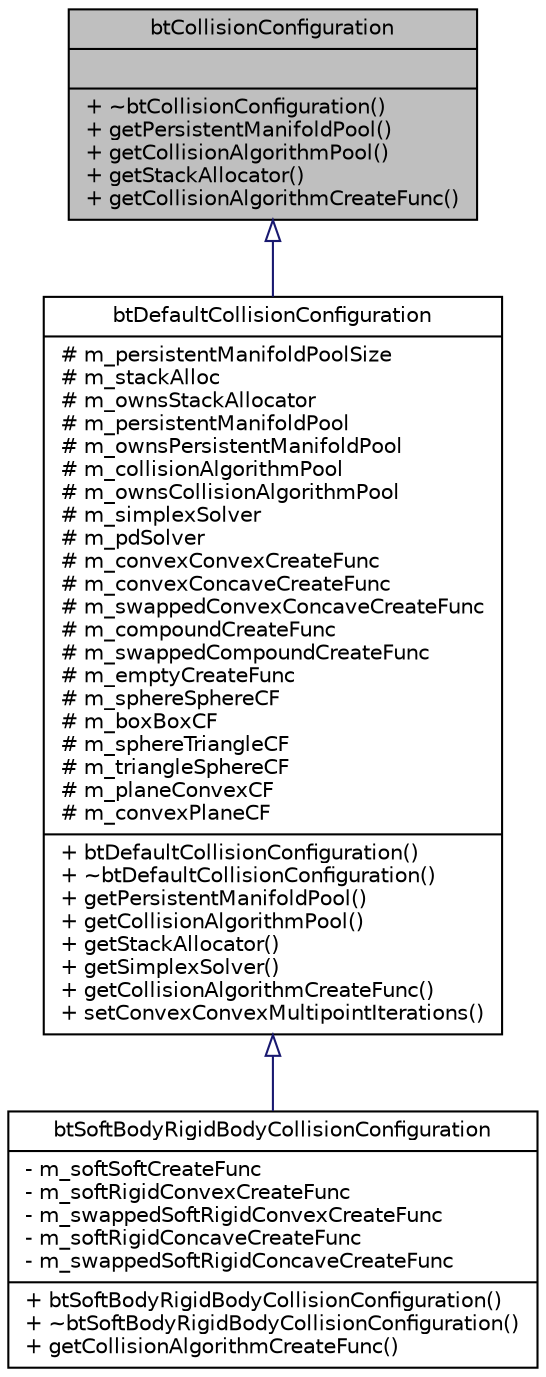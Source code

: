 digraph G
{
  edge [fontname="Helvetica",fontsize="10",labelfontname="Helvetica",labelfontsize="10"];
  node [fontname="Helvetica",fontsize="10",shape=record];
  Node1 [label="{btCollisionConfiguration\n||+ ~btCollisionConfiguration()\l+ getPersistentManifoldPool()\l+ getCollisionAlgorithmPool()\l+ getStackAllocator()\l+ getCollisionAlgorithmCreateFunc()\l}",height=0.2,width=0.4,color="black", fillcolor="grey75", style="filled" fontcolor="black"];
  Node1 -> Node2 [dir=back,color="midnightblue",fontsize="10",style="solid",arrowtail="empty",fontname="Helvetica"];
  Node2 [label="{btDefaultCollisionConfiguration\n|# m_persistentManifoldPoolSize\l# m_stackAlloc\l# m_ownsStackAllocator\l# m_persistentManifoldPool\l# m_ownsPersistentManifoldPool\l# m_collisionAlgorithmPool\l# m_ownsCollisionAlgorithmPool\l# m_simplexSolver\l# m_pdSolver\l# m_convexConvexCreateFunc\l# m_convexConcaveCreateFunc\l# m_swappedConvexConcaveCreateFunc\l# m_compoundCreateFunc\l# m_swappedCompoundCreateFunc\l# m_emptyCreateFunc\l# m_sphereSphereCF\l# m_boxBoxCF\l# m_sphereTriangleCF\l# m_triangleSphereCF\l# m_planeConvexCF\l# m_convexPlaneCF\l|+ btDefaultCollisionConfiguration()\l+ ~btDefaultCollisionConfiguration()\l+ getPersistentManifoldPool()\l+ getCollisionAlgorithmPool()\l+ getStackAllocator()\l+ getSimplexSolver()\l+ getCollisionAlgorithmCreateFunc()\l+ setConvexConvexMultipointIterations()\l}",height=0.2,width=0.4,color="black", fillcolor="white", style="filled",URL="$d6/dc6/classbtDefaultCollisionConfiguration.html"];
  Node2 -> Node3 [dir=back,color="midnightblue",fontsize="10",style="solid",arrowtail="empty",fontname="Helvetica"];
  Node3 [label="{btSoftBodyRigidBodyCollisionConfiguration\n|- m_softSoftCreateFunc\l- m_softRigidConvexCreateFunc\l- m_swappedSoftRigidConvexCreateFunc\l- m_softRigidConcaveCreateFunc\l- m_swappedSoftRigidConcaveCreateFunc\l|+ btSoftBodyRigidBodyCollisionConfiguration()\l+ ~btSoftBodyRigidBodyCollisionConfiguration()\l+ getCollisionAlgorithmCreateFunc()\l}",height=0.2,width=0.4,color="black", fillcolor="white", style="filled",URL="$d2/d8c/classbtSoftBodyRigidBodyCollisionConfiguration.html",tooltip="btSoftBodyRigidBodyCollisionConfiguration add softbody interaction on top of btDefaultCollisionConfig..."];
}
